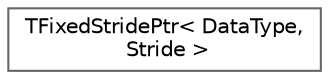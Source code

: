digraph "Graphical Class Hierarchy"
{
 // INTERACTIVE_SVG=YES
 // LATEX_PDF_SIZE
  bgcolor="transparent";
  edge [fontname=Helvetica,fontsize=10,labelfontname=Helvetica,labelfontsize=10];
  node [fontname=Helvetica,fontsize=10,shape=box,height=0.2,width=0.4];
  rankdir="LR";
  Node0 [id="Node000000",label="TFixedStridePtr\< DataType,\l Stride \>",height=0.2,width=0.4,color="grey40", fillcolor="white", style="filled",URL="$d1/d91/classTFixedStridePtr.html",tooltip=" "];
}
